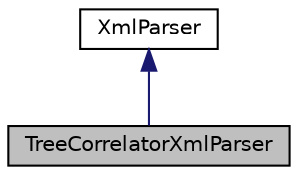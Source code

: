 digraph "TreeCorrelatorXmlParser"
{
  edge [fontname="Helvetica",fontsize="10",labelfontname="Helvetica",labelfontsize="10"];
  node [fontname="Helvetica",fontsize="10",shape=record];
  Node1 [label="TreeCorrelatorXmlParser",height=0.2,width=0.4,color="black", fillcolor="grey75", style="filled", fontcolor="black"];
  Node2 -> Node1 [dir="back",color="midnightblue",fontsize="10",style="solid",fontname="Helvetica"];
  Node2 [label="XmlParser",height=0.2,width=0.4,color="black", fillcolor="white", style="filled",URL="$d7/da7/class_xml_parser.html",tooltip="A class that handles parsing XML nodes. "];
}
